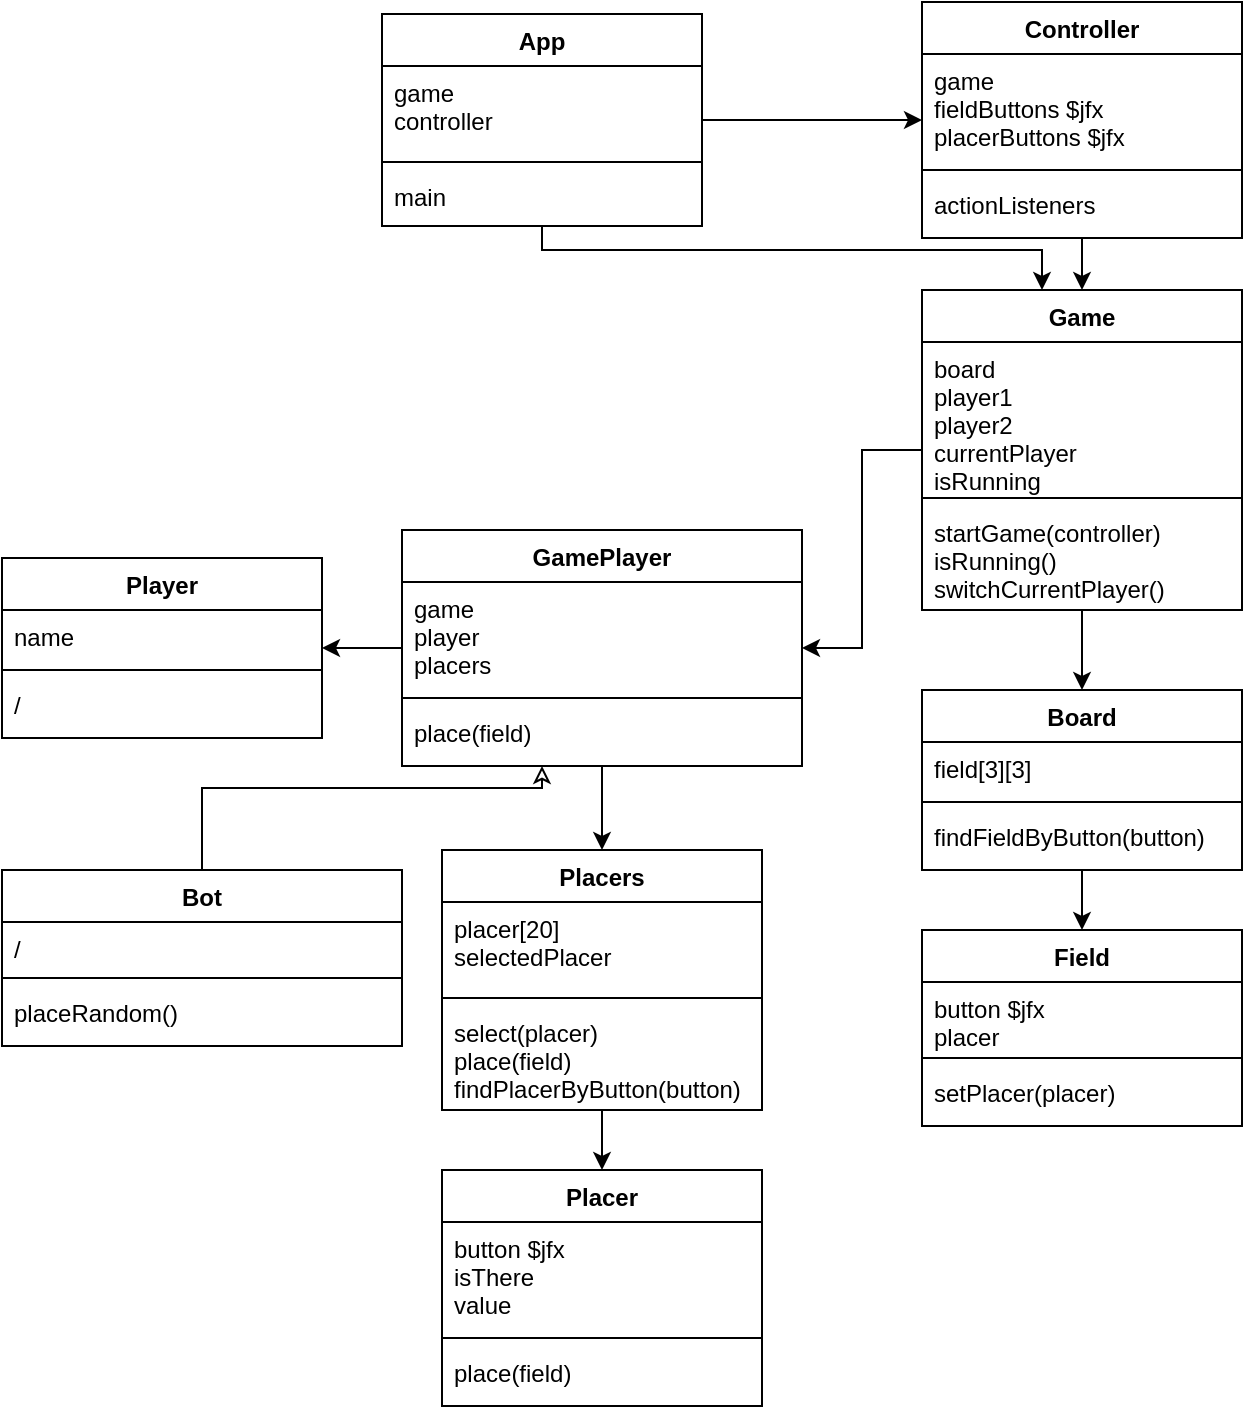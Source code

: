 <mxfile version="13.9.9" type="device"><diagram id="C5RBs43oDa-KdzZeNtuy" name="Page-1"><mxGraphModel dx="1086" dy="806" grid="1" gridSize="10" guides="1" tooltips="1" connect="1" arrows="1" fold="1" page="1" pageScale="1" pageWidth="827" pageHeight="1169" math="0" shadow="0"><root><mxCell id="WIyWlLk6GJQsqaUBKTNV-0"/><mxCell id="WIyWlLk6GJQsqaUBKTNV-1" parent="WIyWlLk6GJQsqaUBKTNV-0"/><mxCell id="V_XtUlrE618U3Vzqq6me-0" value="Player" style="swimlane;fontStyle=1;align=center;verticalAlign=top;childLayout=stackLayout;horizontal=1;startSize=26;horizontalStack=0;resizeParent=1;resizeParentMax=0;resizeLast=0;collapsible=1;marginBottom=0;" parent="WIyWlLk6GJQsqaUBKTNV-1" vertex="1"><mxGeometry x="80" y="318" width="160" height="90" as="geometry"/></mxCell><mxCell id="V_XtUlrE618U3Vzqq6me-1" value="name" style="text;strokeColor=none;fillColor=none;align=left;verticalAlign=top;spacingLeft=4;spacingRight=4;overflow=hidden;rotatable=0;points=[[0,0.5],[1,0.5]];portConstraint=eastwest;" parent="V_XtUlrE618U3Vzqq6me-0" vertex="1"><mxGeometry y="26" width="160" height="26" as="geometry"/></mxCell><mxCell id="V_XtUlrE618U3Vzqq6me-2" value="" style="line;strokeWidth=1;fillColor=none;align=left;verticalAlign=middle;spacingTop=-1;spacingLeft=3;spacingRight=3;rotatable=0;labelPosition=right;points=[];portConstraint=eastwest;" parent="V_XtUlrE618U3Vzqq6me-0" vertex="1"><mxGeometry y="52" width="160" height="8" as="geometry"/></mxCell><mxCell id="V_XtUlrE618U3Vzqq6me-3" value="/" style="text;strokeColor=none;fillColor=none;align=left;verticalAlign=top;spacingLeft=4;spacingRight=4;overflow=hidden;rotatable=0;points=[[0,0.5],[1,0.5]];portConstraint=eastwest;" parent="V_XtUlrE618U3Vzqq6me-0" vertex="1"><mxGeometry y="60" width="160" height="30" as="geometry"/></mxCell><mxCell id="V_XtUlrE618U3Vzqq6me-34" style="edgeStyle=orthogonalEdgeStyle;rounded=0;orthogonalLoop=1;jettySize=auto;html=1;endArrow=classic;endFill=1;" parent="WIyWlLk6GJQsqaUBKTNV-1" source="V_XtUlrE618U3Vzqq6me-4" target="V_XtUlrE618U3Vzqq6me-0" edge="1"><mxGeometry relative="1" as="geometry"/></mxCell><mxCell id="V_XtUlrE618U3Vzqq6me-38" style="edgeStyle=orthogonalEdgeStyle;rounded=0;orthogonalLoop=1;jettySize=auto;html=1;endArrow=classic;endFill=1;" parent="WIyWlLk6GJQsqaUBKTNV-1" source="V_XtUlrE618U3Vzqq6me-4" target="V_XtUlrE618U3Vzqq6me-24" edge="1"><mxGeometry relative="1" as="geometry"/></mxCell><mxCell id="V_XtUlrE618U3Vzqq6me-4" value="GamePlayer" style="swimlane;fontStyle=1;align=center;verticalAlign=top;childLayout=stackLayout;horizontal=1;startSize=26;horizontalStack=0;resizeParent=1;resizeParentMax=0;resizeLast=0;collapsible=1;marginBottom=0;" parent="WIyWlLk6GJQsqaUBKTNV-1" vertex="1"><mxGeometry x="280" y="304" width="200" height="118" as="geometry"><mxRectangle x="220" y="360" width="100" height="26" as="alternateBounds"/></mxGeometry></mxCell><mxCell id="V_XtUlrE618U3Vzqq6me-5" value="game&#10;player&#10;placers" style="text;strokeColor=none;fillColor=none;align=left;verticalAlign=top;spacingLeft=4;spacingRight=4;overflow=hidden;rotatable=0;points=[[0,0.5],[1,0.5]];portConstraint=eastwest;" parent="V_XtUlrE618U3Vzqq6me-4" vertex="1"><mxGeometry y="26" width="200" height="54" as="geometry"/></mxCell><mxCell id="V_XtUlrE618U3Vzqq6me-6" value="" style="line;strokeWidth=1;fillColor=none;align=left;verticalAlign=middle;spacingTop=-1;spacingLeft=3;spacingRight=3;rotatable=0;labelPosition=right;points=[];portConstraint=eastwest;" parent="V_XtUlrE618U3Vzqq6me-4" vertex="1"><mxGeometry y="80" width="200" height="8" as="geometry"/></mxCell><mxCell id="V_XtUlrE618U3Vzqq6me-7" value="place(field)" style="text;strokeColor=none;fillColor=none;align=left;verticalAlign=top;spacingLeft=4;spacingRight=4;overflow=hidden;rotatable=0;points=[[0,0.5],[1,0.5]];portConstraint=eastwest;" parent="V_XtUlrE618U3Vzqq6me-4" vertex="1"><mxGeometry y="88" width="200" height="30" as="geometry"/></mxCell><mxCell id="V_XtUlrE618U3Vzqq6me-8" value="Field" style="swimlane;fontStyle=1;align=center;verticalAlign=top;childLayout=stackLayout;horizontal=1;startSize=26;horizontalStack=0;resizeParent=1;resizeParentMax=0;resizeLast=0;collapsible=1;marginBottom=0;" parent="WIyWlLk6GJQsqaUBKTNV-1" vertex="1"><mxGeometry x="540" y="504" width="160" height="98" as="geometry"/></mxCell><mxCell id="V_XtUlrE618U3Vzqq6me-9" value="button $jfx&#10;placer" style="text;strokeColor=none;fillColor=none;align=left;verticalAlign=top;spacingLeft=4;spacingRight=4;overflow=hidden;rotatable=0;points=[[0,0.5],[1,0.5]];portConstraint=eastwest;" parent="V_XtUlrE618U3Vzqq6me-8" vertex="1"><mxGeometry y="26" width="160" height="34" as="geometry"/></mxCell><mxCell id="V_XtUlrE618U3Vzqq6me-10" value="" style="line;strokeWidth=1;fillColor=none;align=left;verticalAlign=middle;spacingTop=-1;spacingLeft=3;spacingRight=3;rotatable=0;labelPosition=right;points=[];portConstraint=eastwest;" parent="V_XtUlrE618U3Vzqq6me-8" vertex="1"><mxGeometry y="60" width="160" height="8" as="geometry"/></mxCell><mxCell id="V_XtUlrE618U3Vzqq6me-11" value="setPlacer(placer)" style="text;strokeColor=none;fillColor=none;align=left;verticalAlign=top;spacingLeft=4;spacingRight=4;overflow=hidden;rotatable=0;points=[[0,0.5],[1,0.5]];portConstraint=eastwest;" parent="V_XtUlrE618U3Vzqq6me-8" vertex="1"><mxGeometry y="68" width="160" height="30" as="geometry"/></mxCell><mxCell id="V_XtUlrE618U3Vzqq6me-37" style="edgeStyle=orthogonalEdgeStyle;rounded=0;orthogonalLoop=1;jettySize=auto;html=1;endArrow=classic;endFill=1;" parent="WIyWlLk6GJQsqaUBKTNV-1" source="V_XtUlrE618U3Vzqq6me-12" target="V_XtUlrE618U3Vzqq6me-8" edge="1"><mxGeometry relative="1" as="geometry"/></mxCell><mxCell id="V_XtUlrE618U3Vzqq6me-12" value="Board" style="swimlane;fontStyle=1;align=center;verticalAlign=top;childLayout=stackLayout;horizontal=1;startSize=26;horizontalStack=0;resizeParent=1;resizeParentMax=0;resizeLast=0;collapsible=1;marginBottom=0;" parent="WIyWlLk6GJQsqaUBKTNV-1" vertex="1"><mxGeometry x="540" y="384" width="160" height="90" as="geometry"/></mxCell><mxCell id="V_XtUlrE618U3Vzqq6me-13" value="field[3][3]" style="text;strokeColor=none;fillColor=none;align=left;verticalAlign=top;spacingLeft=4;spacingRight=4;overflow=hidden;rotatable=0;points=[[0,0.5],[1,0.5]];portConstraint=eastwest;" parent="V_XtUlrE618U3Vzqq6me-12" vertex="1"><mxGeometry y="26" width="160" height="26" as="geometry"/></mxCell><mxCell id="V_XtUlrE618U3Vzqq6me-14" value="" style="line;strokeWidth=1;fillColor=none;align=left;verticalAlign=middle;spacingTop=-1;spacingLeft=3;spacingRight=3;rotatable=0;labelPosition=right;points=[];portConstraint=eastwest;" parent="V_XtUlrE618U3Vzqq6me-12" vertex="1"><mxGeometry y="52" width="160" height="8" as="geometry"/></mxCell><mxCell id="V_XtUlrE618U3Vzqq6me-15" value="findFieldByButton(button)" style="text;strokeColor=none;fillColor=none;align=left;verticalAlign=top;spacingLeft=4;spacingRight=4;overflow=hidden;rotatable=0;points=[[0,0.5],[1,0.5]];portConstraint=eastwest;" parent="V_XtUlrE618U3Vzqq6me-12" vertex="1"><mxGeometry y="60" width="160" height="30" as="geometry"/></mxCell><mxCell id="V_XtUlrE618U3Vzqq6me-35" style="edgeStyle=orthogonalEdgeStyle;rounded=0;orthogonalLoop=1;jettySize=auto;html=1;endArrow=classic;endFill=1;" parent="WIyWlLk6GJQsqaUBKTNV-1" source="V_XtUlrE618U3Vzqq6me-16" target="V_XtUlrE618U3Vzqq6me-4" edge="1"><mxGeometry relative="1" as="geometry"/></mxCell><mxCell id="V_XtUlrE618U3Vzqq6me-36" style="edgeStyle=orthogonalEdgeStyle;rounded=0;orthogonalLoop=1;jettySize=auto;html=1;endArrow=classic;endFill=1;" parent="WIyWlLk6GJQsqaUBKTNV-1" source="V_XtUlrE618U3Vzqq6me-16" target="V_XtUlrE618U3Vzqq6me-12" edge="1"><mxGeometry relative="1" as="geometry"/></mxCell><mxCell id="V_XtUlrE618U3Vzqq6me-16" value="Game" style="swimlane;fontStyle=1;align=center;verticalAlign=top;childLayout=stackLayout;horizontal=1;startSize=26;horizontalStack=0;resizeParent=1;resizeParentMax=0;resizeLast=0;collapsible=1;marginBottom=0;" parent="WIyWlLk6GJQsqaUBKTNV-1" vertex="1"><mxGeometry x="540" y="184" width="160" height="160" as="geometry"><mxRectangle x="480" y="240" width="70" height="26" as="alternateBounds"/></mxGeometry></mxCell><mxCell id="V_XtUlrE618U3Vzqq6me-17" value="board&#10;player1&#10;player2&#10;currentPlayer&#10;isRunning" style="text;strokeColor=none;fillColor=none;align=left;verticalAlign=top;spacingLeft=4;spacingRight=4;overflow=hidden;rotatable=0;points=[[0,0.5],[1,0.5]];portConstraint=eastwest;" parent="V_XtUlrE618U3Vzqq6me-16" vertex="1"><mxGeometry y="26" width="160" height="74" as="geometry"/></mxCell><mxCell id="V_XtUlrE618U3Vzqq6me-18" value="" style="line;strokeWidth=1;fillColor=none;align=left;verticalAlign=middle;spacingTop=-1;spacingLeft=3;spacingRight=3;rotatable=0;labelPosition=right;points=[];portConstraint=eastwest;" parent="V_XtUlrE618U3Vzqq6me-16" vertex="1"><mxGeometry y="100" width="160" height="8" as="geometry"/></mxCell><mxCell id="V_XtUlrE618U3Vzqq6me-19" value="startGame(controller)&#10;isRunning()&#10;switchCurrentPlayer()" style="text;strokeColor=none;fillColor=none;align=left;verticalAlign=top;spacingLeft=4;spacingRight=4;overflow=hidden;rotatable=0;points=[[0,0.5],[1,0.5]];portConstraint=eastwest;" parent="V_XtUlrE618U3Vzqq6me-16" vertex="1"><mxGeometry y="108" width="160" height="52" as="geometry"/></mxCell><mxCell id="V_XtUlrE618U3Vzqq6me-20" value="Placer" style="swimlane;fontStyle=1;align=center;verticalAlign=top;childLayout=stackLayout;horizontal=1;startSize=26;horizontalStack=0;resizeParent=1;resizeParentMax=0;resizeLast=0;collapsible=1;marginBottom=0;" parent="WIyWlLk6GJQsqaUBKTNV-1" vertex="1"><mxGeometry x="300" y="624" width="160" height="118" as="geometry"/></mxCell><mxCell id="V_XtUlrE618U3Vzqq6me-21" value="button $jfx&#10;isThere&#10;value" style="text;strokeColor=none;fillColor=none;align=left;verticalAlign=top;spacingLeft=4;spacingRight=4;overflow=hidden;rotatable=0;points=[[0,0.5],[1,0.5]];portConstraint=eastwest;" parent="V_XtUlrE618U3Vzqq6me-20" vertex="1"><mxGeometry y="26" width="160" height="54" as="geometry"/></mxCell><mxCell id="V_XtUlrE618U3Vzqq6me-22" value="" style="line;strokeWidth=1;fillColor=none;align=left;verticalAlign=middle;spacingTop=-1;spacingLeft=3;spacingRight=3;rotatable=0;labelPosition=right;points=[];portConstraint=eastwest;" parent="V_XtUlrE618U3Vzqq6me-20" vertex="1"><mxGeometry y="80" width="160" height="8" as="geometry"/></mxCell><mxCell id="V_XtUlrE618U3Vzqq6me-23" value="place(field)" style="text;strokeColor=none;fillColor=none;align=left;verticalAlign=top;spacingLeft=4;spacingRight=4;overflow=hidden;rotatable=0;points=[[0,0.5],[1,0.5]];portConstraint=eastwest;" parent="V_XtUlrE618U3Vzqq6me-20" vertex="1"><mxGeometry y="88" width="160" height="30" as="geometry"/></mxCell><mxCell id="V_XtUlrE618U3Vzqq6me-39" style="edgeStyle=orthogonalEdgeStyle;rounded=0;orthogonalLoop=1;jettySize=auto;html=1;endArrow=classic;endFill=1;" parent="WIyWlLk6GJQsqaUBKTNV-1" source="V_XtUlrE618U3Vzqq6me-24" target="V_XtUlrE618U3Vzqq6me-20" edge="1"><mxGeometry relative="1" as="geometry"/></mxCell><mxCell id="V_XtUlrE618U3Vzqq6me-24" value="Placers" style="swimlane;fontStyle=1;align=center;verticalAlign=top;childLayout=stackLayout;horizontal=1;startSize=26;horizontalStack=0;resizeParent=1;resizeParentMax=0;resizeLast=0;collapsible=1;marginBottom=0;" parent="WIyWlLk6GJQsqaUBKTNV-1" vertex="1"><mxGeometry x="300" y="464" width="160" height="130" as="geometry"/></mxCell><mxCell id="V_XtUlrE618U3Vzqq6me-25" value="placer[20]&#10;selectedPlacer" style="text;strokeColor=none;fillColor=none;align=left;verticalAlign=top;spacingLeft=4;spacingRight=4;overflow=hidden;rotatable=0;points=[[0,0.5],[1,0.5]];portConstraint=eastwest;" parent="V_XtUlrE618U3Vzqq6me-24" vertex="1"><mxGeometry y="26" width="160" height="44" as="geometry"/></mxCell><mxCell id="V_XtUlrE618U3Vzqq6me-26" value="" style="line;strokeWidth=1;fillColor=none;align=left;verticalAlign=middle;spacingTop=-1;spacingLeft=3;spacingRight=3;rotatable=0;labelPosition=right;points=[];portConstraint=eastwest;" parent="V_XtUlrE618U3Vzqq6me-24" vertex="1"><mxGeometry y="70" width="160" height="8" as="geometry"/></mxCell><mxCell id="V_XtUlrE618U3Vzqq6me-27" value="select(placer)&#10;place(field)&#10;findPlacerByButton(button)" style="text;strokeColor=none;fillColor=none;align=left;verticalAlign=top;spacingLeft=4;spacingRight=4;overflow=hidden;rotatable=0;points=[[0,0.5],[1,0.5]];portConstraint=eastwest;" parent="V_XtUlrE618U3Vzqq6me-24" vertex="1"><mxGeometry y="78" width="160" height="52" as="geometry"/></mxCell><mxCell id="V_XtUlrE618U3Vzqq6me-44" style="edgeStyle=orthogonalEdgeStyle;rounded=0;orthogonalLoop=1;jettySize=auto;html=1;endArrow=classic;endFill=1;" parent="WIyWlLk6GJQsqaUBKTNV-1" source="V_XtUlrE618U3Vzqq6me-40" target="V_XtUlrE618U3Vzqq6me-16" edge="1"><mxGeometry relative="1" as="geometry"/></mxCell><mxCell id="V_XtUlrE618U3Vzqq6me-40" value="Controller" style="swimlane;fontStyle=1;align=center;verticalAlign=top;childLayout=stackLayout;horizontal=1;startSize=26;horizontalStack=0;resizeParent=1;resizeParentMax=0;resizeLast=0;collapsible=1;marginBottom=0;" parent="WIyWlLk6GJQsqaUBKTNV-1" vertex="1"><mxGeometry x="540" y="40" width="160" height="118" as="geometry"/></mxCell><mxCell id="V_XtUlrE618U3Vzqq6me-41" value="game&#10;fieldButtons $jfx&#10;placerButtons $jfx" style="text;strokeColor=none;fillColor=none;align=left;verticalAlign=top;spacingLeft=4;spacingRight=4;overflow=hidden;rotatable=0;points=[[0,0.5],[1,0.5]];portConstraint=eastwest;" parent="V_XtUlrE618U3Vzqq6me-40" vertex="1"><mxGeometry y="26" width="160" height="54" as="geometry"/></mxCell><mxCell id="V_XtUlrE618U3Vzqq6me-42" value="" style="line;strokeWidth=1;fillColor=none;align=left;verticalAlign=middle;spacingTop=-1;spacingLeft=3;spacingRight=3;rotatable=0;labelPosition=right;points=[];portConstraint=eastwest;" parent="V_XtUlrE618U3Vzqq6me-40" vertex="1"><mxGeometry y="80" width="160" height="8" as="geometry"/></mxCell><mxCell id="V_XtUlrE618U3Vzqq6me-43" value="actionListeners" style="text;strokeColor=none;fillColor=none;align=left;verticalAlign=top;spacingLeft=4;spacingRight=4;overflow=hidden;rotatable=0;points=[[0,0.5],[1,0.5]];portConstraint=eastwest;" parent="V_XtUlrE618U3Vzqq6me-40" vertex="1"><mxGeometry y="88" width="160" height="30" as="geometry"/></mxCell><mxCell id="V_XtUlrE618U3Vzqq6me-49" style="edgeStyle=orthogonalEdgeStyle;rounded=0;orthogonalLoop=1;jettySize=auto;html=1;endArrow=classic;endFill=0;" parent="WIyWlLk6GJQsqaUBKTNV-1" source="V_XtUlrE618U3Vzqq6me-45" target="V_XtUlrE618U3Vzqq6me-4" edge="1"><mxGeometry relative="1" as="geometry"><Array as="points"><mxPoint x="180" y="433"/><mxPoint x="350" y="433"/></Array></mxGeometry></mxCell><mxCell id="V_XtUlrE618U3Vzqq6me-45" value="Bot" style="swimlane;fontStyle=1;align=center;verticalAlign=top;childLayout=stackLayout;horizontal=1;startSize=26;horizontalStack=0;resizeParent=1;resizeParentMax=0;resizeLast=0;collapsible=1;marginBottom=0;" parent="WIyWlLk6GJQsqaUBKTNV-1" vertex="1"><mxGeometry x="80" y="474" width="200" height="88" as="geometry"/></mxCell><mxCell id="V_XtUlrE618U3Vzqq6me-46" value="/" style="text;strokeColor=none;fillColor=none;align=left;verticalAlign=top;spacingLeft=4;spacingRight=4;overflow=hidden;rotatable=0;points=[[0,0.5],[1,0.5]];portConstraint=eastwest;" parent="V_XtUlrE618U3Vzqq6me-45" vertex="1"><mxGeometry y="26" width="200" height="24" as="geometry"/></mxCell><mxCell id="V_XtUlrE618U3Vzqq6me-47" value="" style="line;strokeWidth=1;fillColor=none;align=left;verticalAlign=middle;spacingTop=-1;spacingLeft=3;spacingRight=3;rotatable=0;labelPosition=right;points=[];portConstraint=eastwest;" parent="V_XtUlrE618U3Vzqq6me-45" vertex="1"><mxGeometry y="50" width="200" height="8" as="geometry"/></mxCell><mxCell id="V_XtUlrE618U3Vzqq6me-48" value="placeRandom()" style="text;strokeColor=none;fillColor=none;align=left;verticalAlign=top;spacingLeft=4;spacingRight=4;overflow=hidden;rotatable=0;points=[[0,0.5],[1,0.5]];portConstraint=eastwest;" parent="V_XtUlrE618U3Vzqq6me-45" vertex="1"><mxGeometry y="58" width="200" height="30" as="geometry"/></mxCell><mxCell id="V_XtUlrE618U3Vzqq6me-55" style="edgeStyle=orthogonalEdgeStyle;rounded=0;orthogonalLoop=1;jettySize=auto;html=1;endArrow=classic;endFill=1;" parent="WIyWlLk6GJQsqaUBKTNV-1" source="V_XtUlrE618U3Vzqq6me-50" target="V_XtUlrE618U3Vzqq6me-40" edge="1"><mxGeometry relative="1" as="geometry"/></mxCell><mxCell id="V_XtUlrE618U3Vzqq6me-57" style="edgeStyle=orthogonalEdgeStyle;rounded=0;orthogonalLoop=1;jettySize=auto;html=1;endArrow=classic;endFill=1;" parent="WIyWlLk6GJQsqaUBKTNV-1" source="V_XtUlrE618U3Vzqq6me-50" target="V_XtUlrE618U3Vzqq6me-16" edge="1"><mxGeometry relative="1" as="geometry"><Array as="points"><mxPoint x="350" y="164"/><mxPoint x="600" y="164"/></Array></mxGeometry></mxCell><mxCell id="V_XtUlrE618U3Vzqq6me-50" value="App" style="swimlane;fontStyle=1;align=center;verticalAlign=top;childLayout=stackLayout;horizontal=1;startSize=26;horizontalStack=0;resizeParent=1;resizeParentMax=0;resizeLast=0;collapsible=1;marginBottom=0;" parent="WIyWlLk6GJQsqaUBKTNV-1" vertex="1"><mxGeometry x="270" y="46" width="160" height="106" as="geometry"/></mxCell><mxCell id="V_XtUlrE618U3Vzqq6me-51" value="game&#10;controller" style="text;strokeColor=none;fillColor=none;align=left;verticalAlign=top;spacingLeft=4;spacingRight=4;overflow=hidden;rotatable=0;points=[[0,0.5],[1,0.5]];portConstraint=eastwest;" parent="V_XtUlrE618U3Vzqq6me-50" vertex="1"><mxGeometry y="26" width="160" height="44" as="geometry"/></mxCell><mxCell id="V_XtUlrE618U3Vzqq6me-52" value="" style="line;strokeWidth=1;fillColor=none;align=left;verticalAlign=middle;spacingTop=-1;spacingLeft=3;spacingRight=3;rotatable=0;labelPosition=right;points=[];portConstraint=eastwest;" parent="V_XtUlrE618U3Vzqq6me-50" vertex="1"><mxGeometry y="70" width="160" height="8" as="geometry"/></mxCell><mxCell id="V_XtUlrE618U3Vzqq6me-53" value="main" style="text;strokeColor=none;fillColor=none;align=left;verticalAlign=top;spacingLeft=4;spacingRight=4;overflow=hidden;rotatable=0;points=[[0,0.5],[1,0.5]];portConstraint=eastwest;" parent="V_XtUlrE618U3Vzqq6me-50" vertex="1"><mxGeometry y="78" width="160" height="28" as="geometry"/></mxCell></root></mxGraphModel></diagram></mxfile>